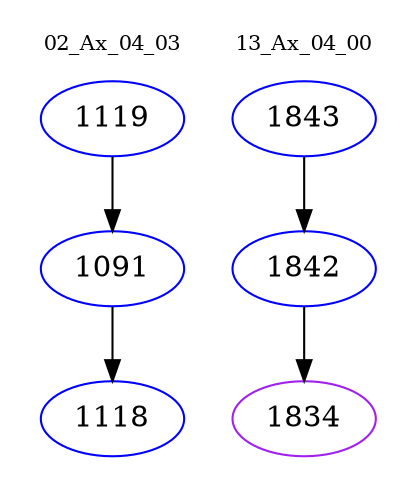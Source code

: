 digraph{
subgraph cluster_0 {
color = white
label = "02_Ax_04_03";
fontsize=10;
T0_1119 [label="1119", color="blue"]
T0_1119 -> T0_1091 [color="black"]
T0_1091 [label="1091", color="blue"]
T0_1091 -> T0_1118 [color="black"]
T0_1118 [label="1118", color="blue"]
}
subgraph cluster_1 {
color = white
label = "13_Ax_04_00";
fontsize=10;
T1_1843 [label="1843", color="blue"]
T1_1843 -> T1_1842 [color="black"]
T1_1842 [label="1842", color="blue"]
T1_1842 -> T1_1834 [color="black"]
T1_1834 [label="1834", color="purple"]
}
}
